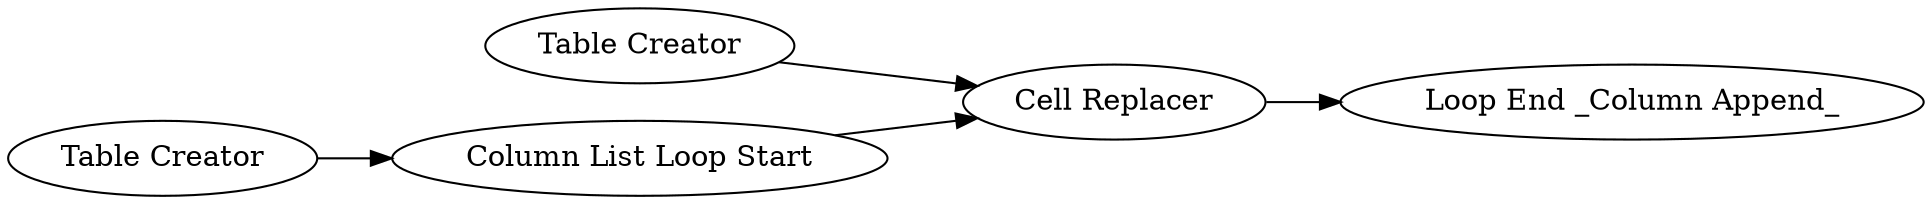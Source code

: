 digraph {
	2 -> 5
	1 -> 4
	5 -> 10
	4 -> 5
	5 [label="Cell Replacer"]
	1 [label="Table Creator"]
	4 [label="Column List Loop Start"]
	2 [label="Table Creator"]
	10 [label="Loop End _Column Append_"]
	rankdir=LR
}
